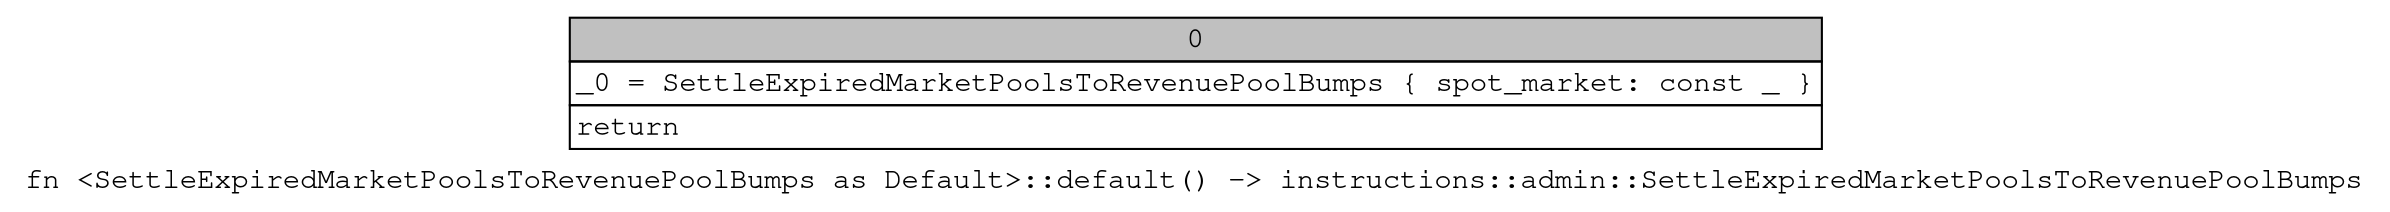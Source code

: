 digraph Mir_0_6628 {
    graph [fontname="Courier, monospace"];
    node [fontname="Courier, monospace"];
    edge [fontname="Courier, monospace"];
    label=<fn &lt;SettleExpiredMarketPoolsToRevenuePoolBumps as Default&gt;::default() -&gt; instructions::admin::SettleExpiredMarketPoolsToRevenuePoolBumps<br align="left"/>>;
    bb0__0_6628 [shape="none", label=<<table border="0" cellborder="1" cellspacing="0"><tr><td bgcolor="gray" align="center" colspan="1">0</td></tr><tr><td align="left" balign="left">_0 = SettleExpiredMarketPoolsToRevenuePoolBumps { spot_market: const _ }<br/></td></tr><tr><td align="left">return</td></tr></table>>];
}
